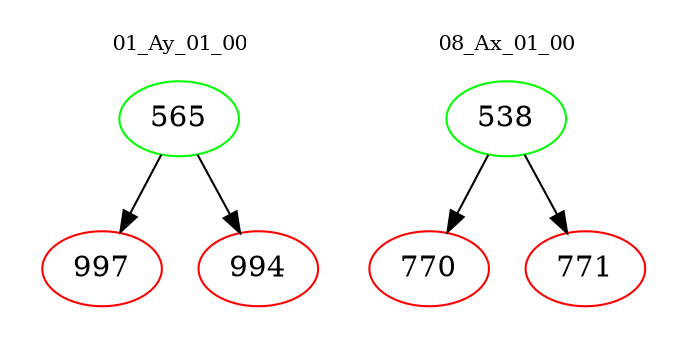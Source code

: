 digraph{
subgraph cluster_0 {
color = white
label = "01_Ay_01_00";
fontsize=10;
T0_565 [label="565", color="green"]
T0_565 -> T0_997 [color="black"]
T0_997 [label="997", color="red"]
T0_565 -> T0_994 [color="black"]
T0_994 [label="994", color="red"]
}
subgraph cluster_1 {
color = white
label = "08_Ax_01_00";
fontsize=10;
T1_538 [label="538", color="green"]
T1_538 -> T1_770 [color="black"]
T1_770 [label="770", color="red"]
T1_538 -> T1_771 [color="black"]
T1_771 [label="771", color="red"]
}
}
